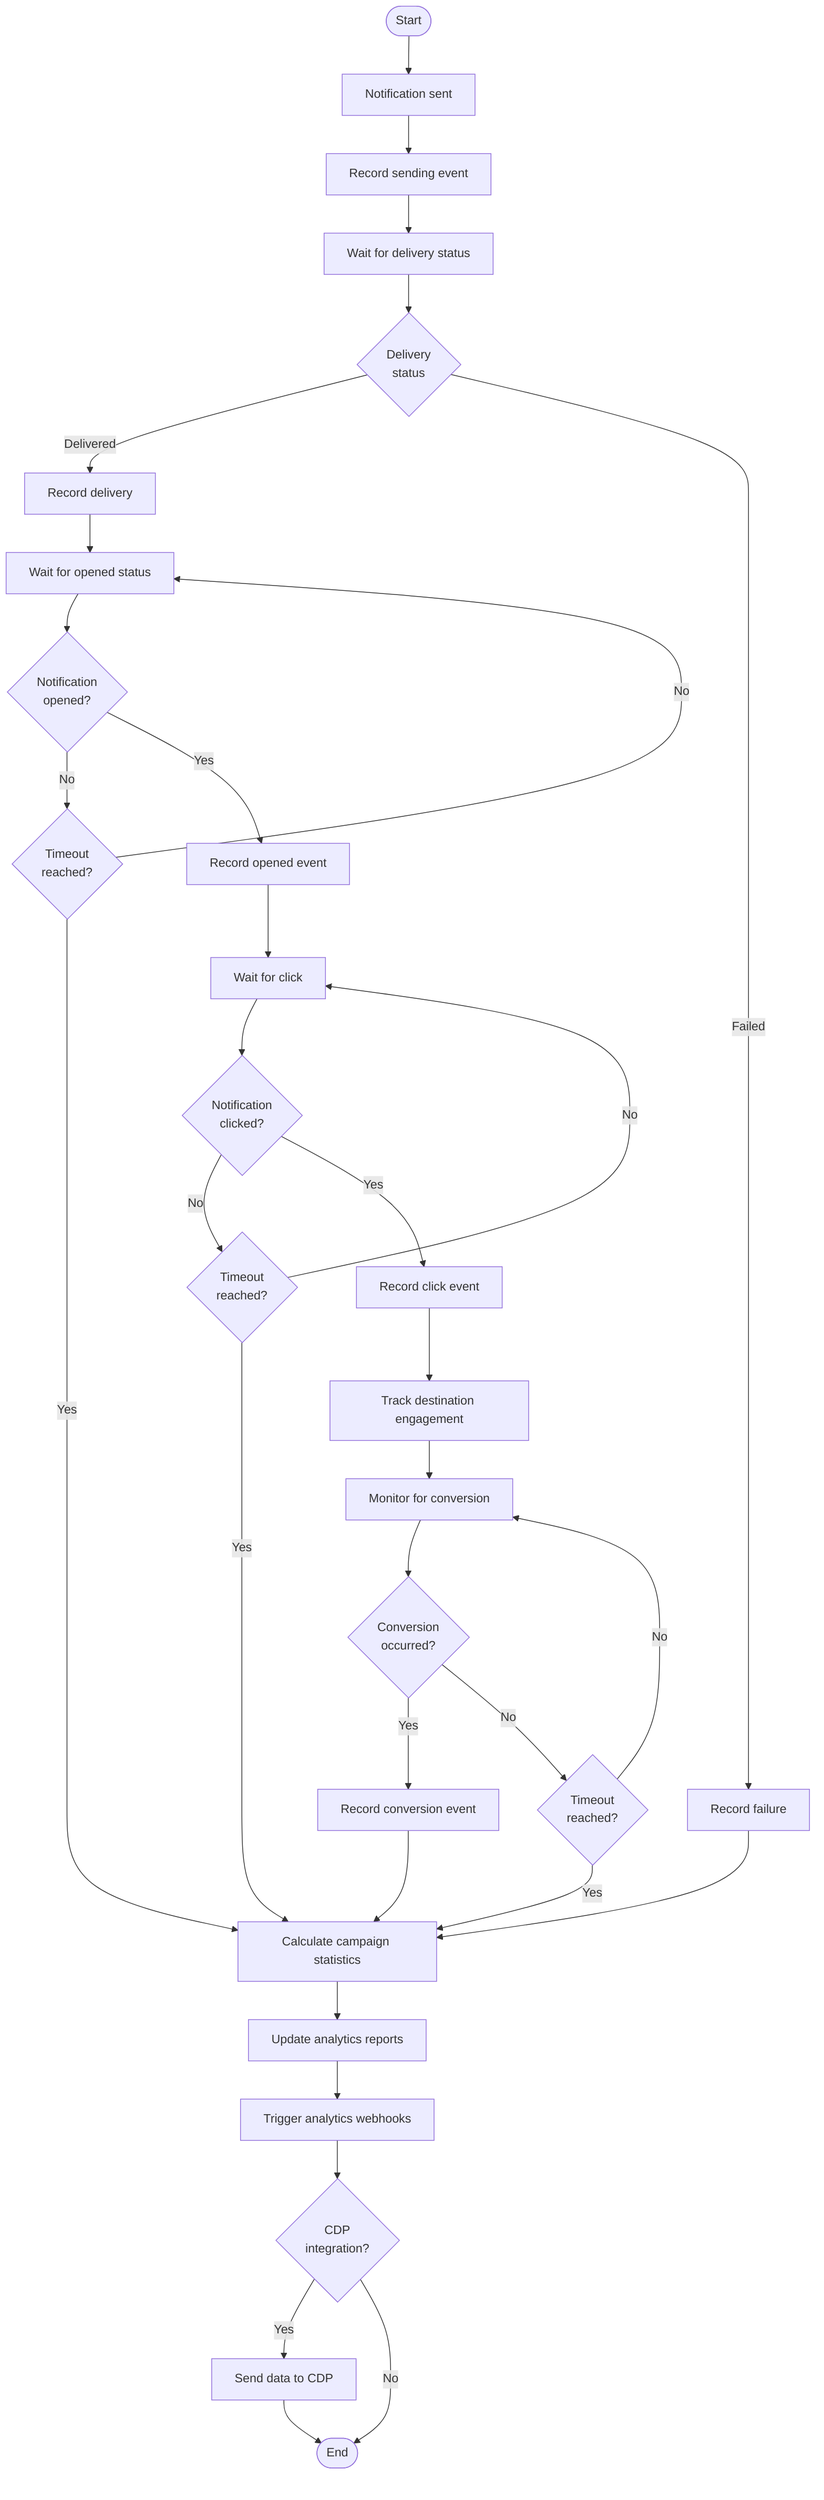 flowchart TD
    start([Start]) --> notificationSent[Notification sent]
    notificationSent --> recordSent[Record sending event]
    recordSent --> waitDelivery[Wait for delivery status]
    
    waitDelivery --> deliveryStatus{Delivery\nstatus}
    deliveryStatus -->|Delivered| recordDelivery[Record delivery]
    deliveryStatus -->|Failed| recordFailure[Record failure]
    
    recordDelivery --> waitOpen[Wait for opened status]
    waitOpen --> openStatus{Notification\nopened?}
    
    openStatus -->|No| openTimeout{Timeout\nreached?}
    openTimeout -->|No| waitOpen
    openTimeout -->|Yes| calculateStats[Calculate campaign statistics]
    
    openStatus -->|Yes| recordOpen[Record opened event]
    recordOpen --> waitClick[Wait for click]
    waitClick --> clickStatus{Notification\nclicked?}
    
    clickStatus -->|No| clickTimeout{Timeout\nreached?}
    clickTimeout -->|No| waitClick
    clickTimeout -->|Yes| calculateStats
    
    clickStatus -->|Yes| recordClick[Record click event]
    recordClick --> trackDestination[Track destination engagement]
    trackDestination --> waitConversion[Monitor for conversion]
    
    waitConversion --> conversionStatus{Conversion\noccurred?}
    conversionStatus -->|Yes| recordConversion[Record conversion event]
    conversionStatus -->|No| convTimeout{Timeout\nreached?}
    
    convTimeout -->|No| waitConversion
    convTimeout -->|Yes| calculateStats
    
    recordFailure --> calculateStats
    recordConversion --> calculateStats
    
    calculateStats --> updateReports[Update analytics reports]
    updateReports --> triggerWebhooks[Trigger analytics webhooks]
    triggerWebhooks --> integrateCDP{CDP\nintegration?}
    
    integrateCDP -->|Yes| sendToCDP[Send data to CDP]
    integrateCDP -->|No| endNode
    
    sendToCDP --> endNode([End])
